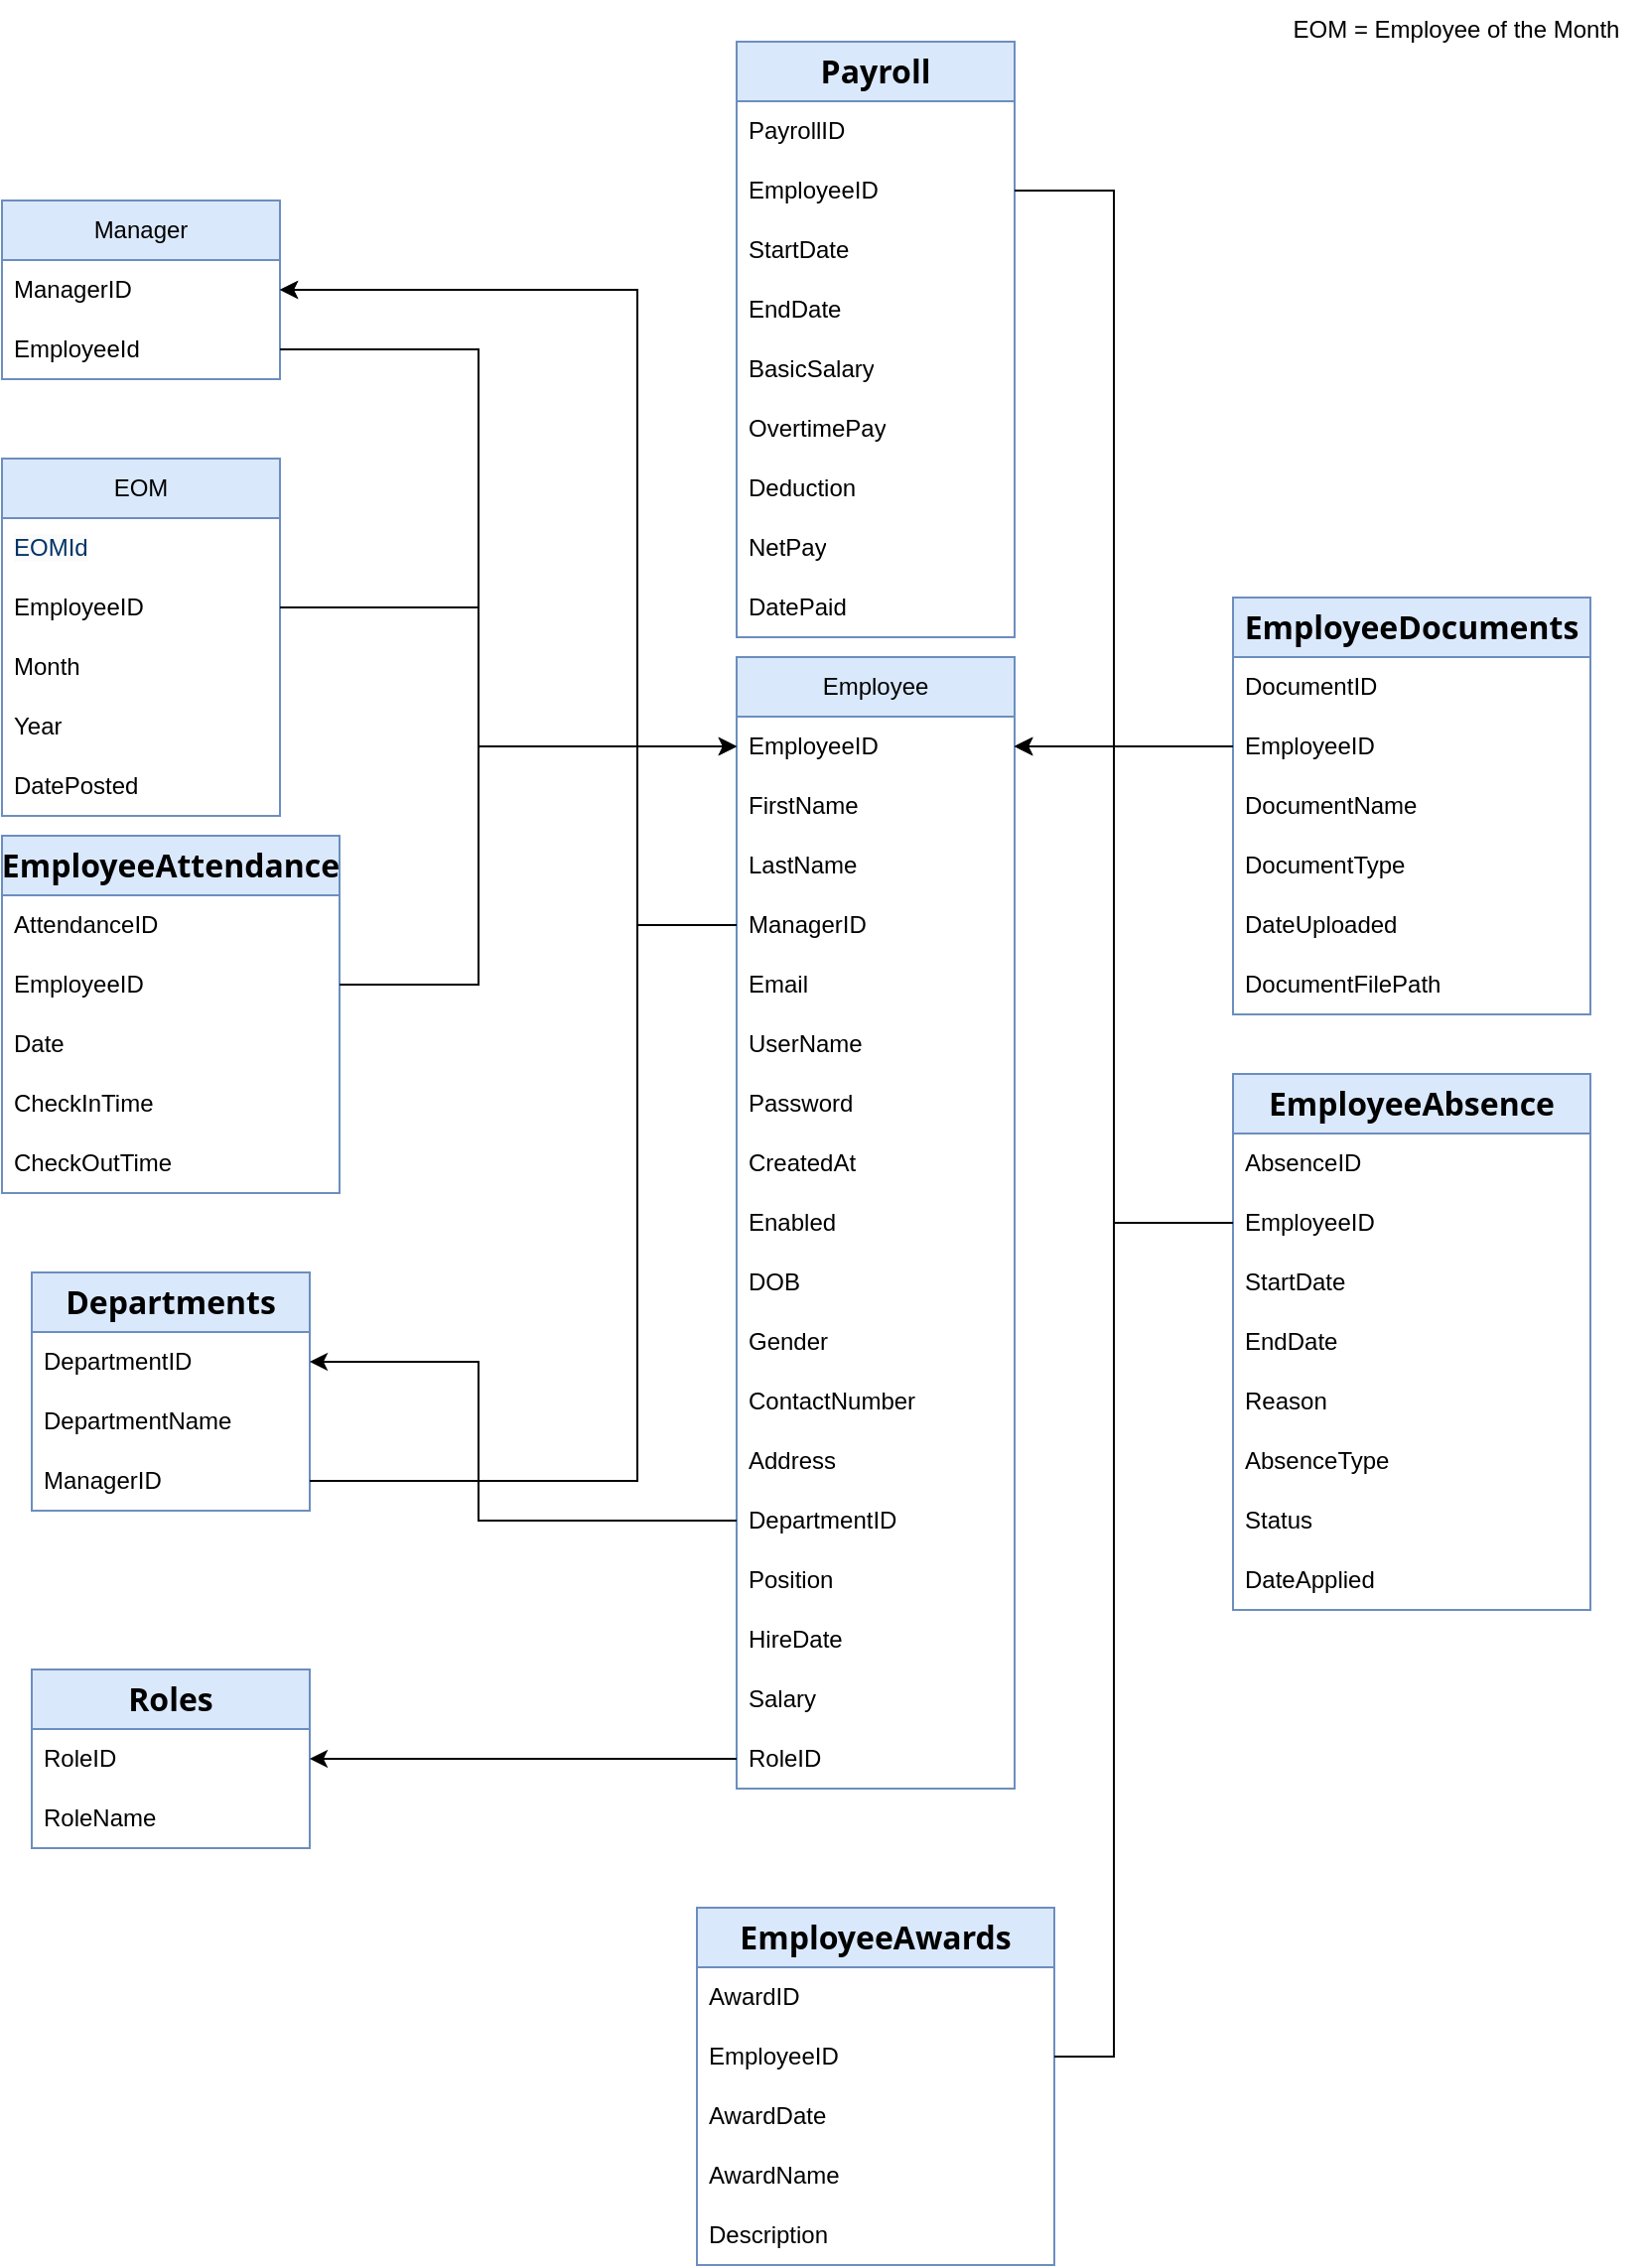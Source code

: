 <mxfile version="21.7.5" type="github">
  <diagram name="Page-1" id="nNG_6_WsMyUyyYK26ITY">
    <mxGraphModel dx="883" dy="-342" grid="1" gridSize="10" guides="1" tooltips="1" connect="1" arrows="1" fold="1" page="1" pageScale="1" pageWidth="827" pageHeight="1169" math="0" shadow="0">
      <root>
        <mxCell id="0" />
        <mxCell id="1" parent="0" />
        <mxCell id="cTG8TT-CYURO8lf3ZIvo-1" value="Employee" style="swimlane;fontStyle=0;childLayout=stackLayout;horizontal=1;startSize=30;horizontalStack=0;resizeParent=1;resizeParentMax=0;resizeLast=0;collapsible=1;marginBottom=0;whiteSpace=wrap;html=1;fillColor=#dae8fc;strokeColor=#6c8ebf;" parent="1" vertex="1">
          <mxGeometry x="370" y="1500" width="140" height="570" as="geometry" />
        </mxCell>
        <mxCell id="cTG8TT-CYURO8lf3ZIvo-2" value="EmployeeID" style="text;strokeColor=none;fillColor=none;align=left;verticalAlign=middle;spacingLeft=4;spacingRight=4;overflow=hidden;points=[[0,0.5],[1,0.5]];portConstraint=eastwest;rotatable=0;whiteSpace=wrap;html=1;" parent="cTG8TT-CYURO8lf3ZIvo-1" vertex="1">
          <mxGeometry y="30" width="140" height="30" as="geometry" />
        </mxCell>
        <mxCell id="cTG8TT-CYURO8lf3ZIvo-3" value="FirstName" style="text;strokeColor=none;fillColor=none;align=left;verticalAlign=middle;spacingLeft=4;spacingRight=4;overflow=hidden;points=[[0,0.5],[1,0.5]];portConstraint=eastwest;rotatable=0;whiteSpace=wrap;html=1;" parent="cTG8TT-CYURO8lf3ZIvo-1" vertex="1">
          <mxGeometry y="60" width="140" height="30" as="geometry" />
        </mxCell>
        <mxCell id="cTG8TT-CYURO8lf3ZIvo-10" value="LastName" style="text;strokeColor=none;fillColor=none;align=left;verticalAlign=middle;spacingLeft=4;spacingRight=4;overflow=hidden;points=[[0,0.5],[1,0.5]];portConstraint=eastwest;rotatable=0;whiteSpace=wrap;html=1;" parent="cTG8TT-CYURO8lf3ZIvo-1" vertex="1">
          <mxGeometry y="90" width="140" height="30" as="geometry" />
        </mxCell>
        <mxCell id="L-eRA7AMZkqvjGthpw2u-2" value="ManagerID" style="text;strokeColor=none;fillColor=none;align=left;verticalAlign=middle;spacingLeft=4;spacingRight=4;overflow=hidden;points=[[0,0.5],[1,0.5]];portConstraint=eastwest;rotatable=0;whiteSpace=wrap;html=1;" vertex="1" parent="cTG8TT-CYURO8lf3ZIvo-1">
          <mxGeometry y="120" width="140" height="30" as="geometry" />
        </mxCell>
        <mxCell id="cTG8TT-CYURO8lf3ZIvo-7" value="Email" style="text;strokeColor=none;fillColor=none;align=left;verticalAlign=middle;spacingLeft=4;spacingRight=4;overflow=hidden;points=[[0,0.5],[1,0.5]];portConstraint=eastwest;rotatable=0;whiteSpace=wrap;html=1;" parent="cTG8TT-CYURO8lf3ZIvo-1" vertex="1">
          <mxGeometry y="150" width="140" height="30" as="geometry" />
        </mxCell>
        <mxCell id="cTG8TT-CYURO8lf3ZIvo-8" value="UserName" style="text;strokeColor=none;fillColor=none;align=left;verticalAlign=middle;spacingLeft=4;spacingRight=4;overflow=hidden;points=[[0,0.5],[1,0.5]];portConstraint=eastwest;rotatable=0;whiteSpace=wrap;html=1;" parent="cTG8TT-CYURO8lf3ZIvo-1" vertex="1">
          <mxGeometry y="180" width="140" height="30" as="geometry" />
        </mxCell>
        <mxCell id="cTG8TT-CYURO8lf3ZIvo-11" value="Password" style="text;strokeColor=none;fillColor=none;align=left;verticalAlign=middle;spacingLeft=4;spacingRight=4;overflow=hidden;points=[[0,0.5],[1,0.5]];portConstraint=eastwest;rotatable=0;whiteSpace=wrap;html=1;" parent="cTG8TT-CYURO8lf3ZIvo-1" vertex="1">
          <mxGeometry y="210" width="140" height="30" as="geometry" />
        </mxCell>
        <mxCell id="cTG8TT-CYURO8lf3ZIvo-15" value="CreatedAt" style="text;strokeColor=none;fillColor=none;align=left;verticalAlign=middle;spacingLeft=4;spacingRight=4;overflow=hidden;points=[[0,0.5],[1,0.5]];portConstraint=eastwest;rotatable=0;whiteSpace=wrap;html=1;" parent="cTG8TT-CYURO8lf3ZIvo-1" vertex="1">
          <mxGeometry y="240" width="140" height="30" as="geometry" />
        </mxCell>
        <mxCell id="cTG8TT-CYURO8lf3ZIvo-13" value="Enabled" style="text;strokeColor=none;fillColor=none;align=left;verticalAlign=middle;spacingLeft=4;spacingRight=4;overflow=hidden;points=[[0,0.5],[1,0.5]];portConstraint=eastwest;rotatable=0;whiteSpace=wrap;html=1;" parent="cTG8TT-CYURO8lf3ZIvo-1" vertex="1">
          <mxGeometry y="270" width="140" height="30" as="geometry" />
        </mxCell>
        <mxCell id="L-eRA7AMZkqvjGthpw2u-17" value="DOB" style="text;strokeColor=none;fillColor=none;align=left;verticalAlign=middle;spacingLeft=4;spacingRight=4;overflow=hidden;points=[[0,0.5],[1,0.5]];portConstraint=eastwest;rotatable=0;whiteSpace=wrap;html=1;" vertex="1" parent="cTG8TT-CYURO8lf3ZIvo-1">
          <mxGeometry y="300" width="140" height="30" as="geometry" />
        </mxCell>
        <mxCell id="L-eRA7AMZkqvjGthpw2u-18" value="Gender" style="text;strokeColor=none;fillColor=none;align=left;verticalAlign=middle;spacingLeft=4;spacingRight=4;overflow=hidden;points=[[0,0.5],[1,0.5]];portConstraint=eastwest;rotatable=0;whiteSpace=wrap;html=1;" vertex="1" parent="cTG8TT-CYURO8lf3ZIvo-1">
          <mxGeometry y="330" width="140" height="30" as="geometry" />
        </mxCell>
        <mxCell id="L-eRA7AMZkqvjGthpw2u-21" value="ContactNumber" style="text;strokeColor=none;fillColor=none;align=left;verticalAlign=middle;spacingLeft=4;spacingRight=4;overflow=hidden;points=[[0,0.5],[1,0.5]];portConstraint=eastwest;rotatable=0;whiteSpace=wrap;html=1;" vertex="1" parent="cTG8TT-CYURO8lf3ZIvo-1">
          <mxGeometry y="360" width="140" height="30" as="geometry" />
        </mxCell>
        <mxCell id="L-eRA7AMZkqvjGthpw2u-20" value="Address" style="text;strokeColor=none;fillColor=none;align=left;verticalAlign=middle;spacingLeft=4;spacingRight=4;overflow=hidden;points=[[0,0.5],[1,0.5]];portConstraint=eastwest;rotatable=0;whiteSpace=wrap;html=1;" vertex="1" parent="cTG8TT-CYURO8lf3ZIvo-1">
          <mxGeometry y="390" width="140" height="30" as="geometry" />
        </mxCell>
        <mxCell id="L-eRA7AMZkqvjGthpw2u-24" value="DepartmentID" style="text;strokeColor=none;fillColor=none;align=left;verticalAlign=middle;spacingLeft=4;spacingRight=4;overflow=hidden;points=[[0,0.5],[1,0.5]];portConstraint=eastwest;rotatable=0;whiteSpace=wrap;html=1;" vertex="1" parent="cTG8TT-CYURO8lf3ZIvo-1">
          <mxGeometry y="420" width="140" height="30" as="geometry" />
        </mxCell>
        <mxCell id="L-eRA7AMZkqvjGthpw2u-19" value="Position" style="text;strokeColor=none;fillColor=none;align=left;verticalAlign=middle;spacingLeft=4;spacingRight=4;overflow=hidden;points=[[0,0.5],[1,0.5]];portConstraint=eastwest;rotatable=0;whiteSpace=wrap;html=1;" vertex="1" parent="cTG8TT-CYURO8lf3ZIvo-1">
          <mxGeometry y="450" width="140" height="30" as="geometry" />
        </mxCell>
        <mxCell id="L-eRA7AMZkqvjGthpw2u-22" value="HireDate" style="text;strokeColor=none;fillColor=none;align=left;verticalAlign=middle;spacingLeft=4;spacingRight=4;overflow=hidden;points=[[0,0.5],[1,0.5]];portConstraint=eastwest;rotatable=0;whiteSpace=wrap;html=1;" vertex="1" parent="cTG8TT-CYURO8lf3ZIvo-1">
          <mxGeometry y="480" width="140" height="30" as="geometry" />
        </mxCell>
        <mxCell id="L-eRA7AMZkqvjGthpw2u-23" value="Salary" style="text;strokeColor=none;fillColor=none;align=left;verticalAlign=middle;spacingLeft=4;spacingRight=4;overflow=hidden;points=[[0,0.5],[1,0.5]];portConstraint=eastwest;rotatable=0;whiteSpace=wrap;html=1;" vertex="1" parent="cTG8TT-CYURO8lf3ZIvo-1">
          <mxGeometry y="510" width="140" height="30" as="geometry" />
        </mxCell>
        <mxCell id="L-eRA7AMZkqvjGthpw2u-25" value="RoleID" style="text;strokeColor=none;fillColor=none;align=left;verticalAlign=middle;spacingLeft=4;spacingRight=4;overflow=hidden;points=[[0,0.5],[1,0.5]];portConstraint=eastwest;rotatable=0;whiteSpace=wrap;html=1;" vertex="1" parent="cTG8TT-CYURO8lf3ZIvo-1">
          <mxGeometry y="540" width="140" height="30" as="geometry" />
        </mxCell>
        <mxCell id="cTG8TT-CYURO8lf3ZIvo-25" value="Manager" style="swimlane;fontStyle=0;childLayout=stackLayout;horizontal=1;startSize=30;horizontalStack=0;resizeParent=1;resizeParentMax=0;resizeLast=0;collapsible=1;marginBottom=0;whiteSpace=wrap;html=1;fillColor=#dae8fc;strokeColor=#6c8ebf;" parent="1" vertex="1">
          <mxGeometry y="1270" width="140" height="90" as="geometry" />
        </mxCell>
        <mxCell id="cTG8TT-CYURO8lf3ZIvo-26" value="ManagerID" style="text;strokeColor=none;fillColor=none;align=left;verticalAlign=middle;spacingLeft=4;spacingRight=4;overflow=hidden;points=[[0,0.5],[1,0.5]];portConstraint=eastwest;rotatable=0;whiteSpace=wrap;html=1;" parent="cTG8TT-CYURO8lf3ZIvo-25" vertex="1">
          <mxGeometry y="30" width="140" height="30" as="geometry" />
        </mxCell>
        <mxCell id="cTG8TT-CYURO8lf3ZIvo-27" value="EmployeeId" style="text;strokeColor=none;fillColor=none;align=left;verticalAlign=middle;spacingLeft=4;spacingRight=4;overflow=hidden;points=[[0,0.5],[1,0.5]];portConstraint=eastwest;rotatable=0;whiteSpace=wrap;html=1;" parent="cTG8TT-CYURO8lf3ZIvo-25" vertex="1">
          <mxGeometry y="60" width="140" height="30" as="geometry" />
        </mxCell>
        <mxCell id="L-eRA7AMZkqvjGthpw2u-1" style="edgeStyle=orthogonalEdgeStyle;rounded=0;orthogonalLoop=1;jettySize=auto;html=1;exitX=1;exitY=0.5;exitDx=0;exitDy=0;entryX=0;entryY=0.5;entryDx=0;entryDy=0;" edge="1" parent="1" source="cTG8TT-CYURO8lf3ZIvo-27" target="cTG8TT-CYURO8lf3ZIvo-2">
          <mxGeometry relative="1" as="geometry">
            <mxPoint x="360" y="1440" as="targetPoint" />
            <Array as="points">
              <mxPoint x="240" y="1345" />
              <mxPoint x="240" y="1545" />
            </Array>
          </mxGeometry>
        </mxCell>
        <mxCell id="L-eRA7AMZkqvjGthpw2u-3" style="edgeStyle=orthogonalEdgeStyle;rounded=0;orthogonalLoop=1;jettySize=auto;html=1;entryX=1;entryY=0.5;entryDx=0;entryDy=0;exitX=0;exitY=0.5;exitDx=0;exitDy=0;" edge="1" parent="1" source="L-eRA7AMZkqvjGthpw2u-2" target="cTG8TT-CYURO8lf3ZIvo-26">
          <mxGeometry relative="1" as="geometry">
            <Array as="points">
              <mxPoint x="320" y="1635" />
              <mxPoint x="320" y="1315" />
            </Array>
          </mxGeometry>
        </mxCell>
        <mxCell id="L-eRA7AMZkqvjGthpw2u-4" value="EOM" style="swimlane;fontStyle=0;childLayout=stackLayout;horizontal=1;startSize=30;horizontalStack=0;resizeParent=1;resizeParentMax=0;resizeLast=0;collapsible=1;marginBottom=0;whiteSpace=wrap;html=1;fillColor=#dae8fc;strokeColor=#6c8ebf;" vertex="1" parent="1">
          <mxGeometry y="1400" width="140" height="180" as="geometry" />
        </mxCell>
        <mxCell id="L-eRA7AMZkqvjGthpw2u-5" value="&lt;span style=&quot;caret-color: rgb(0, 51, 102); color: rgb(0, 51, 102); font-family: Helvetica; font-size: 12px; font-style: normal; font-variant-caps: normal; font-weight: 400; letter-spacing: normal; text-align: left; text-indent: 0px; text-transform: none; word-spacing: 0px; -webkit-text-stroke-width: 0px; background-color: rgb(251, 251, 251); text-decoration: none; float: none; display: inline !important;&quot;&gt;EOMId&lt;/span&gt;" style="text;strokeColor=none;fillColor=none;align=left;verticalAlign=middle;spacingLeft=4;spacingRight=4;overflow=hidden;points=[[0,0.5],[1,0.5]];portConstraint=eastwest;rotatable=0;whiteSpace=wrap;html=1;" vertex="1" parent="L-eRA7AMZkqvjGthpw2u-4">
          <mxGeometry y="30" width="140" height="30" as="geometry" />
        </mxCell>
        <mxCell id="L-eRA7AMZkqvjGthpw2u-6" value="EmployeeID" style="text;strokeColor=none;fillColor=none;align=left;verticalAlign=middle;spacingLeft=4;spacingRight=4;overflow=hidden;points=[[0,0.5],[1,0.5]];portConstraint=eastwest;rotatable=0;whiteSpace=wrap;html=1;" vertex="1" parent="L-eRA7AMZkqvjGthpw2u-4">
          <mxGeometry y="60" width="140" height="30" as="geometry" />
        </mxCell>
        <mxCell id="L-eRA7AMZkqvjGthpw2u-9" value="Month" style="text;strokeColor=none;fillColor=none;align=left;verticalAlign=middle;spacingLeft=4;spacingRight=4;overflow=hidden;points=[[0,0.5],[1,0.5]];portConstraint=eastwest;rotatable=0;whiteSpace=wrap;html=1;" vertex="1" parent="L-eRA7AMZkqvjGthpw2u-4">
          <mxGeometry y="90" width="140" height="30" as="geometry" />
        </mxCell>
        <mxCell id="L-eRA7AMZkqvjGthpw2u-10" value="Year" style="text;strokeColor=none;fillColor=none;align=left;verticalAlign=middle;spacingLeft=4;spacingRight=4;overflow=hidden;points=[[0,0.5],[1,0.5]];portConstraint=eastwest;rotatable=0;whiteSpace=wrap;html=1;" vertex="1" parent="L-eRA7AMZkqvjGthpw2u-4">
          <mxGeometry y="120" width="140" height="30" as="geometry" />
        </mxCell>
        <mxCell id="L-eRA7AMZkqvjGthpw2u-87" value="DatePosted" style="text;strokeColor=none;fillColor=none;align=left;verticalAlign=middle;spacingLeft=4;spacingRight=4;overflow=hidden;points=[[0,0.5],[1,0.5]];portConstraint=eastwest;rotatable=0;whiteSpace=wrap;html=1;" vertex="1" parent="L-eRA7AMZkqvjGthpw2u-4">
          <mxGeometry y="150" width="140" height="30" as="geometry" />
        </mxCell>
        <mxCell id="L-eRA7AMZkqvjGthpw2u-7" value="EOM = Employee of the Month" style="text;html=1;align=center;verticalAlign=middle;resizable=0;points=[];autosize=1;strokeColor=none;fillColor=none;" vertex="1" parent="1">
          <mxGeometry x="637" y="1169" width="190" height="30" as="geometry" />
        </mxCell>
        <mxCell id="L-eRA7AMZkqvjGthpw2u-8" style="edgeStyle=orthogonalEdgeStyle;rounded=0;orthogonalLoop=1;jettySize=auto;html=1;entryX=0;entryY=0.5;entryDx=0;entryDy=0;exitX=1;exitY=0.5;exitDx=0;exitDy=0;" edge="1" parent="1" source="L-eRA7AMZkqvjGthpw2u-6" target="cTG8TT-CYURO8lf3ZIvo-2">
          <mxGeometry relative="1" as="geometry">
            <Array as="points">
              <mxPoint x="240" y="1475" />
              <mxPoint x="240" y="1545" />
            </Array>
          </mxGeometry>
        </mxCell>
        <mxCell id="L-eRA7AMZkqvjGthpw2u-11" value="&lt;strong style=&quot;color: var(--tw-prose-bold); font-size: 16px; border: 0px solid rgb(217, 217, 227); box-sizing: border-box; --tw-border-spacing-x: 0; --tw-border-spacing-y: 0; --tw-translate-x: 0; --tw-translate-y: 0; --tw-rotate: 0; --tw-skew-x: 0; --tw-skew-y: 0; --tw-scale-x: 1; --tw-scale-y: 1; --tw-pan-x: ; --tw-pan-y: ; --tw-pinch-zoom: ; --tw-scroll-snap-strictness: proximity; --tw-gradient-from-position: ; --tw-gradient-via-position: ; --tw-gradient-to-position: ; --tw-ordinal: ; --tw-slashed-zero: ; --tw-numeric-figure: ; --tw-numeric-spacing: ; --tw-numeric-fraction: ; --tw-ring-inset: ; --tw-ring-offset-width: 0px; --tw-ring-offset-color: #fff; --tw-ring-color: rgba(69,89,164,0.5); --tw-ring-offset-shadow: 0 0 transparent; --tw-ring-shadow: 0 0 transparent; --tw-shadow: 0 0 transparent; --tw-shadow-colored: 0 0 transparent; --tw-blur: ; --tw-brightness: ; --tw-contrast: ; --tw-grayscale: ; --tw-hue-rotate: ; --tw-invert: ; --tw-saturate: ; --tw-sepia: ; --tw-drop-shadow: ; --tw-backdrop-blur: ; --tw-backdrop-brightness: ; --tw-backdrop-contrast: ; --tw-backdrop-grayscale: ; --tw-backdrop-hue-rotate: ; --tw-backdrop-invert: ; --tw-backdrop-opacity: ; --tw-backdrop-saturate: ; --tw-backdrop-sepia: ; font-family: Söhne, ui-sans-serif, system-ui, -apple-system, &amp;quot;Segoe UI&amp;quot;, Roboto, Ubuntu, Cantarell, &amp;quot;Noto Sans&amp;quot;, sans-serif, &amp;quot;Helvetica Neue&amp;quot;, Arial, &amp;quot;Apple Color Emoji&amp;quot;, &amp;quot;Segoe UI Emoji&amp;quot;, &amp;quot;Segoe UI Symbol&amp;quot;, &amp;quot;Noto Color Emoji&amp;quot;; text-align: left;&quot;&gt;Roles&lt;/strong&gt;" style="swimlane;fontStyle=0;childLayout=stackLayout;horizontal=1;startSize=30;horizontalStack=0;resizeParent=1;resizeParentMax=0;resizeLast=0;collapsible=1;marginBottom=0;whiteSpace=wrap;html=1;fillColor=#dae8fc;strokeColor=#6c8ebf;" vertex="1" parent="1">
          <mxGeometry x="15" y="2010" width="140" height="90" as="geometry" />
        </mxCell>
        <mxCell id="L-eRA7AMZkqvjGthpw2u-12" value="RoleID" style="text;strokeColor=none;fillColor=none;align=left;verticalAlign=middle;spacingLeft=4;spacingRight=4;overflow=hidden;points=[[0,0.5],[1,0.5]];portConstraint=eastwest;rotatable=0;whiteSpace=wrap;html=1;" vertex="1" parent="L-eRA7AMZkqvjGthpw2u-11">
          <mxGeometry y="30" width="140" height="30" as="geometry" />
        </mxCell>
        <mxCell id="L-eRA7AMZkqvjGthpw2u-13" value="RoleName" style="text;strokeColor=none;fillColor=none;align=left;verticalAlign=middle;spacingLeft=4;spacingRight=4;overflow=hidden;points=[[0,0.5],[1,0.5]];portConstraint=eastwest;rotatable=0;whiteSpace=wrap;html=1;" vertex="1" parent="L-eRA7AMZkqvjGthpw2u-11">
          <mxGeometry y="60" width="140" height="30" as="geometry" />
        </mxCell>
        <mxCell id="L-eRA7AMZkqvjGthpw2u-14" value="&lt;strong style=&quot;color: var(--tw-prose-bold); font-size: 16px; border: 0px solid rgb(217, 217, 227); box-sizing: border-box; --tw-border-spacing-x: 0; --tw-border-spacing-y: 0; --tw-translate-x: 0; --tw-translate-y: 0; --tw-rotate: 0; --tw-skew-x: 0; --tw-skew-y: 0; --tw-scale-x: 1; --tw-scale-y: 1; --tw-pan-x: ; --tw-pan-y: ; --tw-pinch-zoom: ; --tw-scroll-snap-strictness: proximity; --tw-gradient-from-position: ; --tw-gradient-via-position: ; --tw-gradient-to-position: ; --tw-ordinal: ; --tw-slashed-zero: ; --tw-numeric-figure: ; --tw-numeric-spacing: ; --tw-numeric-fraction: ; --tw-ring-inset: ; --tw-ring-offset-width: 0px; --tw-ring-offset-color: #fff; --tw-ring-color: rgba(69,89,164,0.5); --tw-ring-offset-shadow: 0 0 transparent; --tw-ring-shadow: 0 0 transparent; --tw-shadow: 0 0 transparent; --tw-shadow-colored: 0 0 transparent; --tw-blur: ; --tw-brightness: ; --tw-contrast: ; --tw-grayscale: ; --tw-hue-rotate: ; --tw-invert: ; --tw-saturate: ; --tw-sepia: ; --tw-drop-shadow: ; --tw-backdrop-blur: ; --tw-backdrop-brightness: ; --tw-backdrop-contrast: ; --tw-backdrop-grayscale: ; --tw-backdrop-hue-rotate: ; --tw-backdrop-invert: ; --tw-backdrop-opacity: ; --tw-backdrop-saturate: ; --tw-backdrop-sepia: ; font-family: Söhne, ui-sans-serif, system-ui, -apple-system, &amp;quot;Segoe UI&amp;quot;, Roboto, Ubuntu, Cantarell, &amp;quot;Noto Sans&amp;quot;, sans-serif, &amp;quot;Helvetica Neue&amp;quot;, Arial, &amp;quot;Apple Color Emoji&amp;quot;, &amp;quot;Segoe UI Emoji&amp;quot;, &amp;quot;Segoe UI Symbol&amp;quot;, &amp;quot;Noto Color Emoji&amp;quot;; text-align: left;&quot;&gt;Departments&lt;/strong&gt;" style="swimlane;fontStyle=0;childLayout=stackLayout;horizontal=1;startSize=30;horizontalStack=0;resizeParent=1;resizeParentMax=0;resizeLast=0;collapsible=1;marginBottom=0;whiteSpace=wrap;html=1;fillColor=#dae8fc;strokeColor=#6c8ebf;" vertex="1" parent="1">
          <mxGeometry x="15" y="1810" width="140" height="120" as="geometry" />
        </mxCell>
        <mxCell id="L-eRA7AMZkqvjGthpw2u-15" value="DepartmentID" style="text;strokeColor=none;fillColor=none;align=left;verticalAlign=middle;spacingLeft=4;spacingRight=4;overflow=hidden;points=[[0,0.5],[1,0.5]];portConstraint=eastwest;rotatable=0;whiteSpace=wrap;html=1;" vertex="1" parent="L-eRA7AMZkqvjGthpw2u-14">
          <mxGeometry y="30" width="140" height="30" as="geometry" />
        </mxCell>
        <mxCell id="L-eRA7AMZkqvjGthpw2u-16" value="DepartmentName" style="text;strokeColor=none;fillColor=none;align=left;verticalAlign=middle;spacingLeft=4;spacingRight=4;overflow=hidden;points=[[0,0.5],[1,0.5]];portConstraint=eastwest;rotatable=0;whiteSpace=wrap;html=1;" vertex="1" parent="L-eRA7AMZkqvjGthpw2u-14">
          <mxGeometry y="60" width="140" height="30" as="geometry" />
        </mxCell>
        <mxCell id="L-eRA7AMZkqvjGthpw2u-27" value="ManagerID" style="text;strokeColor=none;fillColor=none;align=left;verticalAlign=middle;spacingLeft=4;spacingRight=4;overflow=hidden;points=[[0,0.5],[1,0.5]];portConstraint=eastwest;rotatable=0;whiteSpace=wrap;html=1;" vertex="1" parent="L-eRA7AMZkqvjGthpw2u-14">
          <mxGeometry y="90" width="140" height="30" as="geometry" />
        </mxCell>
        <mxCell id="L-eRA7AMZkqvjGthpw2u-26" style="edgeStyle=orthogonalEdgeStyle;rounded=0;orthogonalLoop=1;jettySize=auto;html=1;entryX=1;entryY=0.5;entryDx=0;entryDy=0;exitX=0;exitY=0.5;exitDx=0;exitDy=0;" edge="1" parent="1" source="L-eRA7AMZkqvjGthpw2u-25" target="L-eRA7AMZkqvjGthpw2u-12">
          <mxGeometry relative="1" as="geometry">
            <Array as="points">
              <mxPoint x="155" y="2055" />
            </Array>
          </mxGeometry>
        </mxCell>
        <mxCell id="L-eRA7AMZkqvjGthpw2u-28" style="edgeStyle=orthogonalEdgeStyle;rounded=0;orthogonalLoop=1;jettySize=auto;html=1;" edge="1" parent="1" source="L-eRA7AMZkqvjGthpw2u-24" target="L-eRA7AMZkqvjGthpw2u-15">
          <mxGeometry relative="1" as="geometry">
            <Array as="points">
              <mxPoint x="240" y="1935" />
              <mxPoint x="240" y="1855" />
            </Array>
          </mxGeometry>
        </mxCell>
        <mxCell id="L-eRA7AMZkqvjGthpw2u-29" style="edgeStyle=orthogonalEdgeStyle;rounded=0;orthogonalLoop=1;jettySize=auto;html=1;exitX=1;exitY=0.5;exitDx=0;exitDy=0;" edge="1" parent="1" source="L-eRA7AMZkqvjGthpw2u-27" target="cTG8TT-CYURO8lf3ZIvo-26">
          <mxGeometry relative="1" as="geometry">
            <Array as="points">
              <mxPoint x="320" y="1915" />
              <mxPoint x="320" y="1315" />
            </Array>
          </mxGeometry>
        </mxCell>
        <mxCell id="L-eRA7AMZkqvjGthpw2u-30" value="&lt;strong style=&quot;color: var(--tw-prose-bold); font-size: 16px; border: 0px solid rgb(217, 217, 227); box-sizing: border-box; --tw-border-spacing-x: 0; --tw-border-spacing-y: 0; --tw-translate-x: 0; --tw-translate-y: 0; --tw-rotate: 0; --tw-skew-x: 0; --tw-skew-y: 0; --tw-scale-x: 1; --tw-scale-y: 1; --tw-pan-x: ; --tw-pan-y: ; --tw-pinch-zoom: ; --tw-scroll-snap-strictness: proximity; --tw-gradient-from-position: ; --tw-gradient-via-position: ; --tw-gradient-to-position: ; --tw-ordinal: ; --tw-slashed-zero: ; --tw-numeric-figure: ; --tw-numeric-spacing: ; --tw-numeric-fraction: ; --tw-ring-inset: ; --tw-ring-offset-width: 0px; --tw-ring-offset-color: #fff; --tw-ring-color: rgba(69,89,164,0.5); --tw-ring-offset-shadow: 0 0 transparent; --tw-ring-shadow: 0 0 transparent; --tw-shadow: 0 0 transparent; --tw-shadow-colored: 0 0 transparent; --tw-blur: ; --tw-brightness: ; --tw-contrast: ; --tw-grayscale: ; --tw-hue-rotate: ; --tw-invert: ; --tw-saturate: ; --tw-sepia: ; --tw-drop-shadow: ; --tw-backdrop-blur: ; --tw-backdrop-brightness: ; --tw-backdrop-contrast: ; --tw-backdrop-grayscale: ; --tw-backdrop-hue-rotate: ; --tw-backdrop-invert: ; --tw-backdrop-opacity: ; --tw-backdrop-saturate: ; --tw-backdrop-sepia: ; font-family: Söhne, ui-sans-serif, system-ui, -apple-system, &amp;quot;Segoe UI&amp;quot;, Roboto, Ubuntu, Cantarell, &amp;quot;Noto Sans&amp;quot;, sans-serif, &amp;quot;Helvetica Neue&amp;quot;, Arial, &amp;quot;Apple Color Emoji&amp;quot;, &amp;quot;Segoe UI Emoji&amp;quot;, &amp;quot;Segoe UI Symbol&amp;quot;, &amp;quot;Noto Color Emoji&amp;quot;; text-align: left;&quot;&gt;EmployeeAttendance&lt;/strong&gt;" style="swimlane;fontStyle=0;childLayout=stackLayout;horizontal=1;startSize=30;horizontalStack=0;resizeParent=1;resizeParentMax=0;resizeLast=0;collapsible=1;marginBottom=0;whiteSpace=wrap;html=1;fillColor=#dae8fc;strokeColor=#6c8ebf;" vertex="1" parent="1">
          <mxGeometry y="1590" width="170" height="180" as="geometry" />
        </mxCell>
        <mxCell id="L-eRA7AMZkqvjGthpw2u-31" value="AttendanceID" style="text;strokeColor=none;fillColor=none;align=left;verticalAlign=middle;spacingLeft=4;spacingRight=4;overflow=hidden;points=[[0,0.5],[1,0.5]];portConstraint=eastwest;rotatable=0;whiteSpace=wrap;html=1;" vertex="1" parent="L-eRA7AMZkqvjGthpw2u-30">
          <mxGeometry y="30" width="170" height="30" as="geometry" />
        </mxCell>
        <mxCell id="L-eRA7AMZkqvjGthpw2u-34" value="EmployeeID" style="text;strokeColor=none;fillColor=none;align=left;verticalAlign=middle;spacingLeft=4;spacingRight=4;overflow=hidden;points=[[0,0.5],[1,0.5]];portConstraint=eastwest;rotatable=0;whiteSpace=wrap;html=1;" vertex="1" parent="L-eRA7AMZkqvjGthpw2u-30">
          <mxGeometry y="60" width="170" height="30" as="geometry" />
        </mxCell>
        <mxCell id="L-eRA7AMZkqvjGthpw2u-32" value="Date" style="text;strokeColor=none;fillColor=none;align=left;verticalAlign=middle;spacingLeft=4;spacingRight=4;overflow=hidden;points=[[0,0.5],[1,0.5]];portConstraint=eastwest;rotatable=0;whiteSpace=wrap;html=1;" vertex="1" parent="L-eRA7AMZkqvjGthpw2u-30">
          <mxGeometry y="90" width="170" height="30" as="geometry" />
        </mxCell>
        <mxCell id="L-eRA7AMZkqvjGthpw2u-33" value="CheckInTime" style="text;strokeColor=none;fillColor=none;align=left;verticalAlign=middle;spacingLeft=4;spacingRight=4;overflow=hidden;points=[[0,0.5],[1,0.5]];portConstraint=eastwest;rotatable=0;whiteSpace=wrap;html=1;" vertex="1" parent="L-eRA7AMZkqvjGthpw2u-30">
          <mxGeometry y="120" width="170" height="30" as="geometry" />
        </mxCell>
        <mxCell id="L-eRA7AMZkqvjGthpw2u-35" value="CheckOutTime" style="text;strokeColor=none;fillColor=none;align=left;verticalAlign=middle;spacingLeft=4;spacingRight=4;overflow=hidden;points=[[0,0.5],[1,0.5]];portConstraint=eastwest;rotatable=0;whiteSpace=wrap;html=1;" vertex="1" parent="L-eRA7AMZkqvjGthpw2u-30">
          <mxGeometry y="150" width="170" height="30" as="geometry" />
        </mxCell>
        <mxCell id="L-eRA7AMZkqvjGthpw2u-36" style="edgeStyle=orthogonalEdgeStyle;rounded=0;orthogonalLoop=1;jettySize=auto;html=1;entryX=0;entryY=0.5;entryDx=0;entryDy=0;" edge="1" parent="1" source="L-eRA7AMZkqvjGthpw2u-34" target="cTG8TT-CYURO8lf3ZIvo-2">
          <mxGeometry relative="1" as="geometry">
            <Array as="points">
              <mxPoint x="240" y="1545" />
            </Array>
          </mxGeometry>
        </mxCell>
        <mxCell id="L-eRA7AMZkqvjGthpw2u-37" value="&lt;strong style=&quot;color: var(--tw-prose-bold); font-size: 16px; border: 0px solid rgb(217, 217, 227); box-sizing: border-box; --tw-border-spacing-x: 0; --tw-border-spacing-y: 0; --tw-translate-x: 0; --tw-translate-y: 0; --tw-rotate: 0; --tw-skew-x: 0; --tw-skew-y: 0; --tw-scale-x: 1; --tw-scale-y: 1; --tw-pan-x: ; --tw-pan-y: ; --tw-pinch-zoom: ; --tw-scroll-snap-strictness: proximity; --tw-gradient-from-position: ; --tw-gradient-via-position: ; --tw-gradient-to-position: ; --tw-ordinal: ; --tw-slashed-zero: ; --tw-numeric-figure: ; --tw-numeric-spacing: ; --tw-numeric-fraction: ; --tw-ring-inset: ; --tw-ring-offset-width: 0px; --tw-ring-offset-color: #fff; --tw-ring-color: rgba(69,89,164,0.5); --tw-ring-offset-shadow: 0 0 transparent; --tw-ring-shadow: 0 0 transparent; --tw-shadow: 0 0 transparent; --tw-shadow-colored: 0 0 transparent; --tw-blur: ; --tw-brightness: ; --tw-contrast: ; --tw-grayscale: ; --tw-hue-rotate: ; --tw-invert: ; --tw-saturate: ; --tw-sepia: ; --tw-drop-shadow: ; --tw-backdrop-blur: ; --tw-backdrop-brightness: ; --tw-backdrop-contrast: ; --tw-backdrop-grayscale: ; --tw-backdrop-hue-rotate: ; --tw-backdrop-invert: ; --tw-backdrop-opacity: ; --tw-backdrop-saturate: ; --tw-backdrop-sepia: ; font-family: Söhne, ui-sans-serif, system-ui, -apple-system, &amp;quot;Segoe UI&amp;quot;, Roboto, Ubuntu, Cantarell, &amp;quot;Noto Sans&amp;quot;, sans-serif, &amp;quot;Helvetica Neue&amp;quot;, Arial, &amp;quot;Apple Color Emoji&amp;quot;, &amp;quot;Segoe UI Emoji&amp;quot;, &amp;quot;Segoe UI Symbol&amp;quot;, &amp;quot;Noto Color Emoji&amp;quot;; text-align: left;&quot;&gt;EmployeeDocuments&lt;/strong&gt;" style="swimlane;fontStyle=0;childLayout=stackLayout;horizontal=1;startSize=30;horizontalStack=0;resizeParent=1;resizeParentMax=0;resizeLast=0;collapsible=1;marginBottom=0;whiteSpace=wrap;html=1;fillColor=#dae8fc;strokeColor=#6c8ebf;" vertex="1" parent="1">
          <mxGeometry x="620" y="1470" width="180" height="210" as="geometry" />
        </mxCell>
        <mxCell id="L-eRA7AMZkqvjGthpw2u-38" value="DocumentID" style="text;strokeColor=none;fillColor=none;align=left;verticalAlign=middle;spacingLeft=4;spacingRight=4;overflow=hidden;points=[[0,0.5],[1,0.5]];portConstraint=eastwest;rotatable=0;whiteSpace=wrap;html=1;" vertex="1" parent="L-eRA7AMZkqvjGthpw2u-37">
          <mxGeometry y="30" width="180" height="30" as="geometry" />
        </mxCell>
        <mxCell id="L-eRA7AMZkqvjGthpw2u-43" value="EmployeeID" style="text;strokeColor=none;fillColor=none;align=left;verticalAlign=middle;spacingLeft=4;spacingRight=4;overflow=hidden;points=[[0,0.5],[1,0.5]];portConstraint=eastwest;rotatable=0;whiteSpace=wrap;html=1;" vertex="1" parent="L-eRA7AMZkqvjGthpw2u-37">
          <mxGeometry y="60" width="180" height="30" as="geometry" />
        </mxCell>
        <mxCell id="L-eRA7AMZkqvjGthpw2u-40" value="DocumentName" style="text;strokeColor=none;fillColor=none;align=left;verticalAlign=middle;spacingLeft=4;spacingRight=4;overflow=hidden;points=[[0,0.5],[1,0.5]];portConstraint=eastwest;rotatable=0;whiteSpace=wrap;html=1;" vertex="1" parent="L-eRA7AMZkqvjGthpw2u-37">
          <mxGeometry y="90" width="180" height="30" as="geometry" />
        </mxCell>
        <mxCell id="L-eRA7AMZkqvjGthpw2u-41" value="DocumentType" style="text;strokeColor=none;fillColor=none;align=left;verticalAlign=middle;spacingLeft=4;spacingRight=4;overflow=hidden;points=[[0,0.5],[1,0.5]];portConstraint=eastwest;rotatable=0;whiteSpace=wrap;html=1;" vertex="1" parent="L-eRA7AMZkqvjGthpw2u-37">
          <mxGeometry y="120" width="180" height="30" as="geometry" />
        </mxCell>
        <mxCell id="L-eRA7AMZkqvjGthpw2u-42" value="DateUploaded" style="text;strokeColor=none;fillColor=none;align=left;verticalAlign=middle;spacingLeft=4;spacingRight=4;overflow=hidden;points=[[0,0.5],[1,0.5]];portConstraint=eastwest;rotatable=0;whiteSpace=wrap;html=1;" vertex="1" parent="L-eRA7AMZkqvjGthpw2u-37">
          <mxGeometry y="150" width="180" height="30" as="geometry" />
        </mxCell>
        <mxCell id="L-eRA7AMZkqvjGthpw2u-39" value="DocumentFilePath" style="text;strokeColor=none;fillColor=none;align=left;verticalAlign=middle;spacingLeft=4;spacingRight=4;overflow=hidden;points=[[0,0.5],[1,0.5]];portConstraint=eastwest;rotatable=0;whiteSpace=wrap;html=1;" vertex="1" parent="L-eRA7AMZkqvjGthpw2u-37">
          <mxGeometry y="180" width="180" height="30" as="geometry" />
        </mxCell>
        <mxCell id="L-eRA7AMZkqvjGthpw2u-44" style="edgeStyle=orthogonalEdgeStyle;rounded=0;orthogonalLoop=1;jettySize=auto;html=1;entryX=1;entryY=0.5;entryDx=0;entryDy=0;" edge="1" parent="1" source="L-eRA7AMZkqvjGthpw2u-43" target="cTG8TT-CYURO8lf3ZIvo-2">
          <mxGeometry relative="1" as="geometry" />
        </mxCell>
        <mxCell id="L-eRA7AMZkqvjGthpw2u-45" value="&lt;strong style=&quot;color: var(--tw-prose-bold); font-size: 16px; border: 0px solid rgb(217, 217, 227); box-sizing: border-box; --tw-border-spacing-x: 0; --tw-border-spacing-y: 0; --tw-translate-x: 0; --tw-translate-y: 0; --tw-rotate: 0; --tw-skew-x: 0; --tw-skew-y: 0; --tw-scale-x: 1; --tw-scale-y: 1; --tw-pan-x: ; --tw-pan-y: ; --tw-pinch-zoom: ; --tw-scroll-snap-strictness: proximity; --tw-gradient-from-position: ; --tw-gradient-via-position: ; --tw-gradient-to-position: ; --tw-ordinal: ; --tw-slashed-zero: ; --tw-numeric-figure: ; --tw-numeric-spacing: ; --tw-numeric-fraction: ; --tw-ring-inset: ; --tw-ring-offset-width: 0px; --tw-ring-offset-color: #fff; --tw-ring-color: rgba(69,89,164,0.5); --tw-ring-offset-shadow: 0 0 transparent; --tw-ring-shadow: 0 0 transparent; --tw-shadow: 0 0 transparent; --tw-shadow-colored: 0 0 transparent; --tw-blur: ; --tw-brightness: ; --tw-contrast: ; --tw-grayscale: ; --tw-hue-rotate: ; --tw-invert: ; --tw-saturate: ; --tw-sepia: ; --tw-drop-shadow: ; --tw-backdrop-blur: ; --tw-backdrop-brightness: ; --tw-backdrop-contrast: ; --tw-backdrop-grayscale: ; --tw-backdrop-hue-rotate: ; --tw-backdrop-invert: ; --tw-backdrop-opacity: ; --tw-backdrop-saturate: ; --tw-backdrop-sepia: ; font-family: Söhne, ui-sans-serif, system-ui, -apple-system, &amp;quot;Segoe UI&amp;quot;, Roboto, Ubuntu, Cantarell, &amp;quot;Noto Sans&amp;quot;, sans-serif, &amp;quot;Helvetica Neue&amp;quot;, Arial, &amp;quot;Apple Color Emoji&amp;quot;, &amp;quot;Segoe UI Emoji&amp;quot;, &amp;quot;Segoe UI Symbol&amp;quot;, &amp;quot;Noto Color Emoji&amp;quot;; text-align: left;&quot;&gt;EmployeeAbsence&lt;/strong&gt;" style="swimlane;fontStyle=0;childLayout=stackLayout;horizontal=1;startSize=30;horizontalStack=0;resizeParent=1;resizeParentMax=0;resizeLast=0;collapsible=1;marginBottom=0;whiteSpace=wrap;html=1;fillColor=#dae8fc;strokeColor=#6c8ebf;" vertex="1" parent="1">
          <mxGeometry x="620" y="1710" width="180" height="270" as="geometry" />
        </mxCell>
        <mxCell id="L-eRA7AMZkqvjGthpw2u-46" value="AbsenceID" style="text;strokeColor=none;fillColor=none;align=left;verticalAlign=middle;spacingLeft=4;spacingRight=4;overflow=hidden;points=[[0,0.5],[1,0.5]];portConstraint=eastwest;rotatable=0;whiteSpace=wrap;html=1;" vertex="1" parent="L-eRA7AMZkqvjGthpw2u-45">
          <mxGeometry y="30" width="180" height="30" as="geometry" />
        </mxCell>
        <mxCell id="L-eRA7AMZkqvjGthpw2u-47" value="EmployeeID" style="text;strokeColor=none;fillColor=none;align=left;verticalAlign=middle;spacingLeft=4;spacingRight=4;overflow=hidden;points=[[0,0.5],[1,0.5]];portConstraint=eastwest;rotatable=0;whiteSpace=wrap;html=1;" vertex="1" parent="L-eRA7AMZkqvjGthpw2u-45">
          <mxGeometry y="60" width="180" height="30" as="geometry" />
        </mxCell>
        <mxCell id="L-eRA7AMZkqvjGthpw2u-53" value="StartDate" style="text;strokeColor=none;fillColor=none;align=left;verticalAlign=middle;spacingLeft=4;spacingRight=4;overflow=hidden;points=[[0,0.5],[1,0.5]];portConstraint=eastwest;rotatable=0;whiteSpace=wrap;html=1;" vertex="1" parent="L-eRA7AMZkqvjGthpw2u-45">
          <mxGeometry y="90" width="180" height="30" as="geometry" />
        </mxCell>
        <mxCell id="L-eRA7AMZkqvjGthpw2u-54" value="EndDate" style="text;strokeColor=none;fillColor=none;align=left;verticalAlign=middle;spacingLeft=4;spacingRight=4;overflow=hidden;points=[[0,0.5],[1,0.5]];portConstraint=eastwest;rotatable=0;whiteSpace=wrap;html=1;" vertex="1" parent="L-eRA7AMZkqvjGthpw2u-45">
          <mxGeometry y="120" width="180" height="30" as="geometry" />
        </mxCell>
        <mxCell id="L-eRA7AMZkqvjGthpw2u-48" value="Reason" style="text;strokeColor=none;fillColor=none;align=left;verticalAlign=middle;spacingLeft=4;spacingRight=4;overflow=hidden;points=[[0,0.5],[1,0.5]];portConstraint=eastwest;rotatable=0;whiteSpace=wrap;html=1;" vertex="1" parent="L-eRA7AMZkqvjGthpw2u-45">
          <mxGeometry y="150" width="180" height="30" as="geometry" />
        </mxCell>
        <mxCell id="L-eRA7AMZkqvjGthpw2u-49" value="AbsenceType" style="text;strokeColor=none;fillColor=none;align=left;verticalAlign=middle;spacingLeft=4;spacingRight=4;overflow=hidden;points=[[0,0.5],[1,0.5]];portConstraint=eastwest;rotatable=0;whiteSpace=wrap;html=1;" vertex="1" parent="L-eRA7AMZkqvjGthpw2u-45">
          <mxGeometry y="180" width="180" height="30" as="geometry" />
        </mxCell>
        <mxCell id="L-eRA7AMZkqvjGthpw2u-50" value="Status" style="text;strokeColor=none;fillColor=none;align=left;verticalAlign=middle;spacingLeft=4;spacingRight=4;overflow=hidden;points=[[0,0.5],[1,0.5]];portConstraint=eastwest;rotatable=0;whiteSpace=wrap;html=1;" vertex="1" parent="L-eRA7AMZkqvjGthpw2u-45">
          <mxGeometry y="210" width="180" height="30" as="geometry" />
        </mxCell>
        <mxCell id="L-eRA7AMZkqvjGthpw2u-51" value="DateApplied" style="text;strokeColor=none;fillColor=none;align=left;verticalAlign=middle;spacingLeft=4;spacingRight=4;overflow=hidden;points=[[0,0.5],[1,0.5]];portConstraint=eastwest;rotatable=0;whiteSpace=wrap;html=1;" vertex="1" parent="L-eRA7AMZkqvjGthpw2u-45">
          <mxGeometry y="240" width="180" height="30" as="geometry" />
        </mxCell>
        <mxCell id="L-eRA7AMZkqvjGthpw2u-52" style="edgeStyle=orthogonalEdgeStyle;rounded=0;orthogonalLoop=1;jettySize=auto;html=1;entryX=1;entryY=0.5;entryDx=0;entryDy=0;" edge="1" parent="1" source="L-eRA7AMZkqvjGthpw2u-47" target="cTG8TT-CYURO8lf3ZIvo-2">
          <mxGeometry relative="1" as="geometry">
            <Array as="points">
              <mxPoint x="560" y="1785" />
              <mxPoint x="560" y="1545" />
            </Array>
          </mxGeometry>
        </mxCell>
        <mxCell id="L-eRA7AMZkqvjGthpw2u-55" value="&lt;strong style=&quot;color: var(--tw-prose-bold); font-size: 16px; border: 0px solid rgb(217, 217, 227); box-sizing: border-box; --tw-border-spacing-x: 0; --tw-border-spacing-y: 0; --tw-translate-x: 0; --tw-translate-y: 0; --tw-rotate: 0; --tw-skew-x: 0; --tw-skew-y: 0; --tw-scale-x: 1; --tw-scale-y: 1; --tw-pan-x: ; --tw-pan-y: ; --tw-pinch-zoom: ; --tw-scroll-snap-strictness: proximity; --tw-gradient-from-position: ; --tw-gradient-via-position: ; --tw-gradient-to-position: ; --tw-ordinal: ; --tw-slashed-zero: ; --tw-numeric-figure: ; --tw-numeric-spacing: ; --tw-numeric-fraction: ; --tw-ring-inset: ; --tw-ring-offset-width: 0px; --tw-ring-offset-color: #fff; --tw-ring-color: rgba(69,89,164,0.5); --tw-ring-offset-shadow: 0 0 transparent; --tw-ring-shadow: 0 0 transparent; --tw-shadow: 0 0 transparent; --tw-shadow-colored: 0 0 transparent; --tw-blur: ; --tw-brightness: ; --tw-contrast: ; --tw-grayscale: ; --tw-hue-rotate: ; --tw-invert: ; --tw-saturate: ; --tw-sepia: ; --tw-drop-shadow: ; --tw-backdrop-blur: ; --tw-backdrop-brightness: ; --tw-backdrop-contrast: ; --tw-backdrop-grayscale: ; --tw-backdrop-hue-rotate: ; --tw-backdrop-invert: ; --tw-backdrop-opacity: ; --tw-backdrop-saturate: ; --tw-backdrop-sepia: ; font-family: Söhne, ui-sans-serif, system-ui, -apple-system, &amp;quot;Segoe UI&amp;quot;, Roboto, Ubuntu, Cantarell, &amp;quot;Noto Sans&amp;quot;, sans-serif, &amp;quot;Helvetica Neue&amp;quot;, Arial, &amp;quot;Apple Color Emoji&amp;quot;, &amp;quot;Segoe UI Emoji&amp;quot;, &amp;quot;Segoe UI Symbol&amp;quot;, &amp;quot;Noto Color Emoji&amp;quot;; text-align: left;&quot;&gt;Payroll&lt;/strong&gt;" style="swimlane;fontStyle=0;childLayout=stackLayout;horizontal=1;startSize=30;horizontalStack=0;resizeParent=1;resizeParentMax=0;resizeLast=0;collapsible=1;marginBottom=0;whiteSpace=wrap;html=1;fillColor=#dae8fc;strokeColor=#6c8ebf;" vertex="1" parent="1">
          <mxGeometry x="370" y="1190" width="140" height="300" as="geometry" />
        </mxCell>
        <mxCell id="L-eRA7AMZkqvjGthpw2u-56" value="PayrollID" style="text;strokeColor=none;fillColor=none;align=left;verticalAlign=middle;spacingLeft=4;spacingRight=4;overflow=hidden;points=[[0,0.5],[1,0.5]];portConstraint=eastwest;rotatable=0;whiteSpace=wrap;html=1;" vertex="1" parent="L-eRA7AMZkqvjGthpw2u-55">
          <mxGeometry y="30" width="140" height="30" as="geometry" />
        </mxCell>
        <mxCell id="L-eRA7AMZkqvjGthpw2u-57" value="EmployeeID" style="text;strokeColor=none;fillColor=none;align=left;verticalAlign=middle;spacingLeft=4;spacingRight=4;overflow=hidden;points=[[0,0.5],[1,0.5]];portConstraint=eastwest;rotatable=0;whiteSpace=wrap;html=1;" vertex="1" parent="L-eRA7AMZkqvjGthpw2u-55">
          <mxGeometry y="60" width="140" height="30" as="geometry" />
        </mxCell>
        <mxCell id="L-eRA7AMZkqvjGthpw2u-58" value="StartDate" style="text;strokeColor=none;fillColor=none;align=left;verticalAlign=middle;spacingLeft=4;spacingRight=4;overflow=hidden;points=[[0,0.5],[1,0.5]];portConstraint=eastwest;rotatable=0;whiteSpace=wrap;html=1;" vertex="1" parent="L-eRA7AMZkqvjGthpw2u-55">
          <mxGeometry y="90" width="140" height="30" as="geometry" />
        </mxCell>
        <mxCell id="L-eRA7AMZkqvjGthpw2u-59" value="EndDate" style="text;strokeColor=none;fillColor=none;align=left;verticalAlign=middle;spacingLeft=4;spacingRight=4;overflow=hidden;points=[[0,0.5],[1,0.5]];portConstraint=eastwest;rotatable=0;whiteSpace=wrap;html=1;" vertex="1" parent="L-eRA7AMZkqvjGthpw2u-55">
          <mxGeometry y="120" width="140" height="30" as="geometry" />
        </mxCell>
        <mxCell id="L-eRA7AMZkqvjGthpw2u-60" value="BasicSalary" style="text;strokeColor=none;fillColor=none;align=left;verticalAlign=middle;spacingLeft=4;spacingRight=4;overflow=hidden;points=[[0,0.5],[1,0.5]];portConstraint=eastwest;rotatable=0;whiteSpace=wrap;html=1;" vertex="1" parent="L-eRA7AMZkqvjGthpw2u-55">
          <mxGeometry y="150" width="140" height="30" as="geometry" />
        </mxCell>
        <mxCell id="L-eRA7AMZkqvjGthpw2u-61" value="OvertimePay" style="text;strokeColor=none;fillColor=none;align=left;verticalAlign=middle;spacingLeft=4;spacingRight=4;overflow=hidden;points=[[0,0.5],[1,0.5]];portConstraint=eastwest;rotatable=0;whiteSpace=wrap;html=1;" vertex="1" parent="L-eRA7AMZkqvjGthpw2u-55">
          <mxGeometry y="180" width="140" height="30" as="geometry" />
        </mxCell>
        <mxCell id="L-eRA7AMZkqvjGthpw2u-62" value="Deduction" style="text;strokeColor=none;fillColor=none;align=left;verticalAlign=middle;spacingLeft=4;spacingRight=4;overflow=hidden;points=[[0,0.5],[1,0.5]];portConstraint=eastwest;rotatable=0;whiteSpace=wrap;html=1;" vertex="1" parent="L-eRA7AMZkqvjGthpw2u-55">
          <mxGeometry y="210" width="140" height="30" as="geometry" />
        </mxCell>
        <mxCell id="L-eRA7AMZkqvjGthpw2u-63" value="NetPay" style="text;strokeColor=none;fillColor=none;align=left;verticalAlign=middle;spacingLeft=4;spacingRight=4;overflow=hidden;points=[[0,0.5],[1,0.5]];portConstraint=eastwest;rotatable=0;whiteSpace=wrap;html=1;" vertex="1" parent="L-eRA7AMZkqvjGthpw2u-55">
          <mxGeometry y="240" width="140" height="30" as="geometry" />
        </mxCell>
        <mxCell id="L-eRA7AMZkqvjGthpw2u-86" value="DatePaid" style="text;strokeColor=none;fillColor=none;align=left;verticalAlign=middle;spacingLeft=4;spacingRight=4;overflow=hidden;points=[[0,0.5],[1,0.5]];portConstraint=eastwest;rotatable=0;whiteSpace=wrap;html=1;" vertex="1" parent="L-eRA7AMZkqvjGthpw2u-55">
          <mxGeometry y="270" width="140" height="30" as="geometry" />
        </mxCell>
        <mxCell id="L-eRA7AMZkqvjGthpw2u-64" style="edgeStyle=orthogonalEdgeStyle;rounded=0;orthogonalLoop=1;jettySize=auto;html=1;entryX=1;entryY=0.5;entryDx=0;entryDy=0;exitX=1;exitY=0.5;exitDx=0;exitDy=0;" edge="1" parent="1" source="L-eRA7AMZkqvjGthpw2u-57" target="cTG8TT-CYURO8lf3ZIvo-2">
          <mxGeometry relative="1" as="geometry">
            <Array as="points">
              <mxPoint x="560" y="1265" />
              <mxPoint x="560" y="1545" />
            </Array>
          </mxGeometry>
        </mxCell>
        <mxCell id="L-eRA7AMZkqvjGthpw2u-75" value="&lt;strong style=&quot;color: var(--tw-prose-bold); font-size: 16px; border: 0px solid rgb(217, 217, 227); box-sizing: border-box; --tw-border-spacing-x: 0; --tw-border-spacing-y: 0; --tw-translate-x: 0; --tw-translate-y: 0; --tw-rotate: 0; --tw-skew-x: 0; --tw-skew-y: 0; --tw-scale-x: 1; --tw-scale-y: 1; --tw-pan-x: ; --tw-pan-y: ; --tw-pinch-zoom: ; --tw-scroll-snap-strictness: proximity; --tw-gradient-from-position: ; --tw-gradient-via-position: ; --tw-gradient-to-position: ; --tw-ordinal: ; --tw-slashed-zero: ; --tw-numeric-figure: ; --tw-numeric-spacing: ; --tw-numeric-fraction: ; --tw-ring-inset: ; --tw-ring-offset-width: 0px; --tw-ring-offset-color: #fff; --tw-ring-color: rgba(69,89,164,0.5); --tw-ring-offset-shadow: 0 0 transparent; --tw-ring-shadow: 0 0 transparent; --tw-shadow: 0 0 transparent; --tw-shadow-colored: 0 0 transparent; --tw-blur: ; --tw-brightness: ; --tw-contrast: ; --tw-grayscale: ; --tw-hue-rotate: ; --tw-invert: ; --tw-saturate: ; --tw-sepia: ; --tw-drop-shadow: ; --tw-backdrop-blur: ; --tw-backdrop-brightness: ; --tw-backdrop-contrast: ; --tw-backdrop-grayscale: ; --tw-backdrop-hue-rotate: ; --tw-backdrop-invert: ; --tw-backdrop-opacity: ; --tw-backdrop-saturate: ; --tw-backdrop-sepia: ; font-family: Söhne, ui-sans-serif, system-ui, -apple-system, &amp;quot;Segoe UI&amp;quot;, Roboto, Ubuntu, Cantarell, &amp;quot;Noto Sans&amp;quot;, sans-serif, &amp;quot;Helvetica Neue&amp;quot;, Arial, &amp;quot;Apple Color Emoji&amp;quot;, &amp;quot;Segoe UI Emoji&amp;quot;, &amp;quot;Segoe UI Symbol&amp;quot;, &amp;quot;Noto Color Emoji&amp;quot;; text-align: left;&quot;&gt;EmployeeAwards&lt;/strong&gt;" style="swimlane;fontStyle=0;childLayout=stackLayout;horizontal=1;startSize=30;horizontalStack=0;resizeParent=1;resizeParentMax=0;resizeLast=0;collapsible=1;marginBottom=0;whiteSpace=wrap;html=1;fillColor=#dae8fc;strokeColor=#6c8ebf;" vertex="1" parent="1">
          <mxGeometry x="350" y="2130" width="180" height="180" as="geometry" />
        </mxCell>
        <mxCell id="L-eRA7AMZkqvjGthpw2u-76" value="AwardID" style="text;strokeColor=none;fillColor=none;align=left;verticalAlign=middle;spacingLeft=4;spacingRight=4;overflow=hidden;points=[[0,0.5],[1,0.5]];portConstraint=eastwest;rotatable=0;whiteSpace=wrap;html=1;" vertex="1" parent="L-eRA7AMZkqvjGthpw2u-75">
          <mxGeometry y="30" width="180" height="30" as="geometry" />
        </mxCell>
        <mxCell id="L-eRA7AMZkqvjGthpw2u-77" value="EmployeeID" style="text;strokeColor=none;fillColor=none;align=left;verticalAlign=middle;spacingLeft=4;spacingRight=4;overflow=hidden;points=[[0,0.5],[1,0.5]];portConstraint=eastwest;rotatable=0;whiteSpace=wrap;html=1;" vertex="1" parent="L-eRA7AMZkqvjGthpw2u-75">
          <mxGeometry y="60" width="180" height="30" as="geometry" />
        </mxCell>
        <mxCell id="L-eRA7AMZkqvjGthpw2u-78" value="AwardDate" style="text;strokeColor=none;fillColor=none;align=left;verticalAlign=middle;spacingLeft=4;spacingRight=4;overflow=hidden;points=[[0,0.5],[1,0.5]];portConstraint=eastwest;rotatable=0;whiteSpace=wrap;html=1;" vertex="1" parent="L-eRA7AMZkqvjGthpw2u-75">
          <mxGeometry y="90" width="180" height="30" as="geometry" />
        </mxCell>
        <mxCell id="L-eRA7AMZkqvjGthpw2u-79" value="AwardName" style="text;strokeColor=none;fillColor=none;align=left;verticalAlign=middle;spacingLeft=4;spacingRight=4;overflow=hidden;points=[[0,0.5],[1,0.5]];portConstraint=eastwest;rotatable=0;whiteSpace=wrap;html=1;" vertex="1" parent="L-eRA7AMZkqvjGthpw2u-75">
          <mxGeometry y="120" width="180" height="30" as="geometry" />
        </mxCell>
        <mxCell id="L-eRA7AMZkqvjGthpw2u-80" value="Description" style="text;strokeColor=none;fillColor=none;align=left;verticalAlign=middle;spacingLeft=4;spacingRight=4;overflow=hidden;points=[[0,0.5],[1,0.5]];portConstraint=eastwest;rotatable=0;whiteSpace=wrap;html=1;" vertex="1" parent="L-eRA7AMZkqvjGthpw2u-75">
          <mxGeometry y="150" width="180" height="30" as="geometry" />
        </mxCell>
        <mxCell id="L-eRA7AMZkqvjGthpw2u-85" style="edgeStyle=orthogonalEdgeStyle;rounded=0;orthogonalLoop=1;jettySize=auto;html=1;entryX=1;entryY=0.5;entryDx=0;entryDy=0;" edge="1" parent="1" source="L-eRA7AMZkqvjGthpw2u-77" target="cTG8TT-CYURO8lf3ZIvo-2">
          <mxGeometry relative="1" as="geometry">
            <mxPoint x="480" y="1540" as="targetPoint" />
            <Array as="points">
              <mxPoint x="560" y="2205" />
              <mxPoint x="560" y="1545" />
            </Array>
          </mxGeometry>
        </mxCell>
      </root>
    </mxGraphModel>
  </diagram>
</mxfile>
